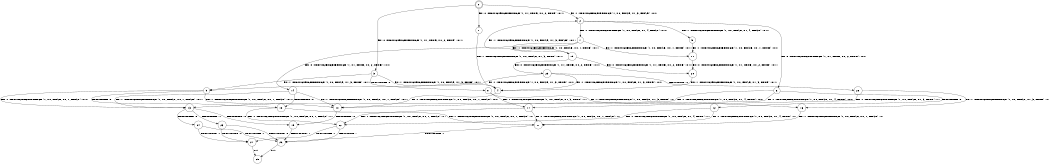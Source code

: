 digraph BCG {
size = "7, 10.5";
center = TRUE;
node [shape = circle];
0 [peripheries = 2];
0 -> 1 [label = "EX !0 !ATOMIC_EXCH_BRANCH (1, +1, TRUE, +0, 2, TRUE) !:0:1:"];
0 -> 2 [label = "EX !1 !ATOMIC_EXCH_BRANCH (1, +0, FALSE, +1, 3, FALSE) !:0:1:"];
0 -> 3 [label = "EX !0 !ATOMIC_EXCH_BRANCH (1, +1, TRUE, +0, 2, TRUE) !:0:1:"];
1 -> 4 [label = "EX !1 !ATOMIC_EXCH_BRANCH (1, +0, FALSE, +1, 3, TRUE) !:0:1:"];
2 -> 5 [label = "EX !1 !ATOMIC_EXCH_BRANCH (1, +0, FALSE, +1, 4, FALSE) !:0:1:"];
2 -> 6 [label = "EX !0 !ATOMIC_EXCH_BRANCH (1, +1, TRUE, +0, 2, TRUE) !:0:1:"];
2 -> 7 [label = "EX !1 !ATOMIC_EXCH_BRANCH (1, +0, FALSE, +1, 4, FALSE) !:0:1:"];
3 -> 4 [label = "EX !1 !ATOMIC_EXCH_BRANCH (1, +0, FALSE, +1, 3, TRUE) !:0:1:"];
3 -> 8 [label = "TERMINATE !0"];
3 -> 9 [label = "EX !1 !ATOMIC_EXCH_BRANCH (1, +0, FALSE, +1, 3, TRUE) !:0:1:"];
4 -> 10 [label = "EX !1 !ATOMIC_EXCH_BRANCH (1, +0, FALSE, +0, 1, FALSE) !:0:1:"];
5 -> 11 [label = "EX !1 !ATOMIC_EXCH_BRANCH (1, +0, FALSE, +0, 1, TRUE) !:0:1:"];
6 -> 10 [label = "EX !1 !ATOMIC_EXCH_BRANCH (1, +0, FALSE, +1, 4, TRUE) !:0:1:"];
6 -> 12 [label = "TERMINATE !0"];
6 -> 13 [label = "EX !1 !ATOMIC_EXCH_BRANCH (1, +0, FALSE, +1, 4, TRUE) !:0:1:"];
7 -> 11 [label = "EX !1 !ATOMIC_EXCH_BRANCH (1, +0, FALSE, +0, 1, TRUE) !:0:1:"];
7 -> 14 [label = "EX !0 !ATOMIC_EXCH_BRANCH (1, +1, TRUE, +0, 2, TRUE) !:0:1:"];
7 -> 15 [label = "EX !1 !ATOMIC_EXCH_BRANCH (1, +0, FALSE, +0, 1, TRUE) !:0:1:"];
8 -> 16 [label = "EX !1 !ATOMIC_EXCH_BRANCH (1, +0, FALSE, +1, 3, TRUE) !:1:"];
8 -> 17 [label = "EX !1 !ATOMIC_EXCH_BRANCH (1, +0, FALSE, +1, 3, TRUE) !:1:"];
9 -> 10 [label = "EX !1 !ATOMIC_EXCH_BRANCH (1, +0, FALSE, +0, 1, FALSE) !:0:1:"];
9 -> 18 [label = "TERMINATE !0"];
9 -> 13 [label = "EX !1 !ATOMIC_EXCH_BRANCH (1, +0, FALSE, +0, 1, FALSE) !:0:1:"];
10 -> 19 [label = "TERMINATE !0"];
11 -> 20 [label = "EX !0 !ATOMIC_EXCH_BRANCH (1, +1, TRUE, +0, 2, TRUE) !:0:1:"];
12 -> 21 [label = "EX !1 !ATOMIC_EXCH_BRANCH (1, +0, FALSE, +1, 4, TRUE) !:1:"];
12 -> 22 [label = "EX !1 !ATOMIC_EXCH_BRANCH (1, +0, FALSE, +1, 4, TRUE) !:1:"];
13 -> 19 [label = "TERMINATE !0"];
13 -> 23 [label = "TERMINATE !1"];
13 -> 24 [label = "TERMINATE !0"];
14 -> 10 [label = "EX !1 !ATOMIC_EXCH_BRANCH (1, +0, FALSE, +0, 1, FALSE) !:0:1:"];
14 -> 18 [label = "TERMINATE !0"];
14 -> 13 [label = "EX !1 !ATOMIC_EXCH_BRANCH (1, +0, FALSE, +0, 1, FALSE) !:0:1:"];
15 -> 20 [label = "EX !0 !ATOMIC_EXCH_BRANCH (1, +1, TRUE, +0, 2, TRUE) !:0:1:"];
15 -> 25 [label = "EX !0 !ATOMIC_EXCH_BRANCH (1, +1, TRUE, +0, 2, TRUE) !:0:1:"];
15 -> 2 [label = "EX !1 !ATOMIC_EXCH_BRANCH (1, +0, FALSE, +1, 3, FALSE) !:0:1:"];
16 -> 21 [label = "EX !1 !ATOMIC_EXCH_BRANCH (1, +0, FALSE, +0, 1, FALSE) !:1:"];
17 -> 21 [label = "EX !1 !ATOMIC_EXCH_BRANCH (1, +0, FALSE, +0, 1, FALSE) !:1:"];
17 -> 22 [label = "EX !1 !ATOMIC_EXCH_BRANCH (1, +0, FALSE, +0, 1, FALSE) !:1:"];
18 -> 21 [label = "EX !1 !ATOMIC_EXCH_BRANCH (1, +0, FALSE, +0, 1, FALSE) !:1:"];
18 -> 22 [label = "EX !1 !ATOMIC_EXCH_BRANCH (1, +0, FALSE, +0, 1, FALSE) !:1:"];
19 -> 26 [label = "TERMINATE !1"];
20 -> 4 [label = "EX !1 !ATOMIC_EXCH_BRANCH (1, +0, FALSE, +1, 3, TRUE) !:0:1:"];
21 -> 26 [label = "TERMINATE !1"];
22 -> 26 [label = "TERMINATE !1"];
22 -> 27 [label = "TERMINATE !1"];
23 -> 26 [label = "TERMINATE !0"];
23 -> 27 [label = "TERMINATE !0"];
24 -> 26 [label = "TERMINATE !1"];
24 -> 27 [label = "TERMINATE !1"];
25 -> 4 [label = "EX !1 !ATOMIC_EXCH_BRANCH (1, +0, FALSE, +1, 3, TRUE) !:0:1:"];
25 -> 28 [label = "TERMINATE !0"];
25 -> 9 [label = "EX !1 !ATOMIC_EXCH_BRANCH (1, +0, FALSE, +1, 3, TRUE) !:0:1:"];
26 -> 29 [label = "exit"];
27 -> 29 [label = "exit"];
28 -> 16 [label = "EX !1 !ATOMIC_EXCH_BRANCH (1, +0, FALSE, +1, 3, TRUE) !:1:"];
28 -> 17 [label = "EX !1 !ATOMIC_EXCH_BRANCH (1, +0, FALSE, +1, 3, TRUE) !:1:"];
}
